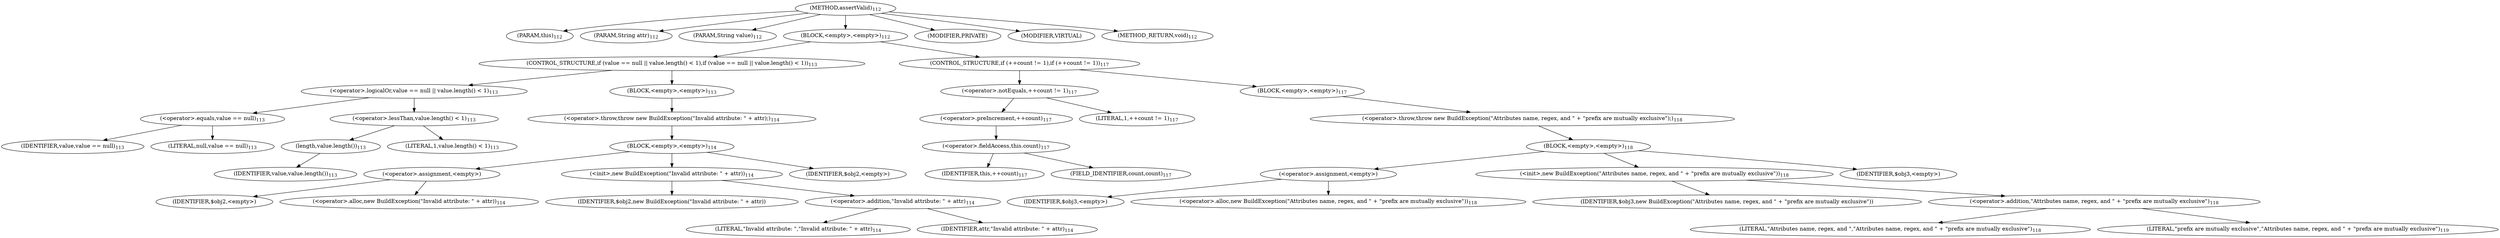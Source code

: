digraph "assertValid" {  
"200" [label = <(METHOD,assertValid)<SUB>112</SUB>> ]
"201" [label = <(PARAM,this)<SUB>112</SUB>> ]
"202" [label = <(PARAM,String attr)<SUB>112</SUB>> ]
"203" [label = <(PARAM,String value)<SUB>112</SUB>> ]
"204" [label = <(BLOCK,&lt;empty&gt;,&lt;empty&gt;)<SUB>112</SUB>> ]
"205" [label = <(CONTROL_STRUCTURE,if (value == null || value.length() &lt; 1),if (value == null || value.length() &lt; 1))<SUB>113</SUB>> ]
"206" [label = <(&lt;operator&gt;.logicalOr,value == null || value.length() &lt; 1)<SUB>113</SUB>> ]
"207" [label = <(&lt;operator&gt;.equals,value == null)<SUB>113</SUB>> ]
"208" [label = <(IDENTIFIER,value,value == null)<SUB>113</SUB>> ]
"209" [label = <(LITERAL,null,value == null)<SUB>113</SUB>> ]
"210" [label = <(&lt;operator&gt;.lessThan,value.length() &lt; 1)<SUB>113</SUB>> ]
"211" [label = <(length,value.length())<SUB>113</SUB>> ]
"212" [label = <(IDENTIFIER,value,value.length())<SUB>113</SUB>> ]
"213" [label = <(LITERAL,1,value.length() &lt; 1)<SUB>113</SUB>> ]
"214" [label = <(BLOCK,&lt;empty&gt;,&lt;empty&gt;)<SUB>113</SUB>> ]
"215" [label = <(&lt;operator&gt;.throw,throw new BuildException(&quot;Invalid attribute: &quot; + attr);)<SUB>114</SUB>> ]
"216" [label = <(BLOCK,&lt;empty&gt;,&lt;empty&gt;)<SUB>114</SUB>> ]
"217" [label = <(&lt;operator&gt;.assignment,&lt;empty&gt;)> ]
"218" [label = <(IDENTIFIER,$obj2,&lt;empty&gt;)> ]
"219" [label = <(&lt;operator&gt;.alloc,new BuildException(&quot;Invalid attribute: &quot; + attr))<SUB>114</SUB>> ]
"220" [label = <(&lt;init&gt;,new BuildException(&quot;Invalid attribute: &quot; + attr))<SUB>114</SUB>> ]
"221" [label = <(IDENTIFIER,$obj2,new BuildException(&quot;Invalid attribute: &quot; + attr))> ]
"222" [label = <(&lt;operator&gt;.addition,&quot;Invalid attribute: &quot; + attr)<SUB>114</SUB>> ]
"223" [label = <(LITERAL,&quot;Invalid attribute: &quot;,&quot;Invalid attribute: &quot; + attr)<SUB>114</SUB>> ]
"224" [label = <(IDENTIFIER,attr,&quot;Invalid attribute: &quot; + attr)<SUB>114</SUB>> ]
"225" [label = <(IDENTIFIER,$obj2,&lt;empty&gt;)> ]
"226" [label = <(CONTROL_STRUCTURE,if (++count != 1),if (++count != 1))<SUB>117</SUB>> ]
"227" [label = <(&lt;operator&gt;.notEquals,++count != 1)<SUB>117</SUB>> ]
"228" [label = <(&lt;operator&gt;.preIncrement,++count)<SUB>117</SUB>> ]
"229" [label = <(&lt;operator&gt;.fieldAccess,this.count)<SUB>117</SUB>> ]
"230" [label = <(IDENTIFIER,this,++count)<SUB>117</SUB>> ]
"231" [label = <(FIELD_IDENTIFIER,count,count)<SUB>117</SUB>> ]
"232" [label = <(LITERAL,1,++count != 1)<SUB>117</SUB>> ]
"233" [label = <(BLOCK,&lt;empty&gt;,&lt;empty&gt;)<SUB>117</SUB>> ]
"234" [label = <(&lt;operator&gt;.throw,throw new BuildException(&quot;Attributes name, regex, and &quot; + &quot;prefix are mutually exclusive&quot;);)<SUB>118</SUB>> ]
"235" [label = <(BLOCK,&lt;empty&gt;,&lt;empty&gt;)<SUB>118</SUB>> ]
"236" [label = <(&lt;operator&gt;.assignment,&lt;empty&gt;)> ]
"237" [label = <(IDENTIFIER,$obj3,&lt;empty&gt;)> ]
"238" [label = <(&lt;operator&gt;.alloc,new BuildException(&quot;Attributes name, regex, and &quot; + &quot;prefix are mutually exclusive&quot;))<SUB>118</SUB>> ]
"239" [label = <(&lt;init&gt;,new BuildException(&quot;Attributes name, regex, and &quot; + &quot;prefix are mutually exclusive&quot;))<SUB>118</SUB>> ]
"240" [label = <(IDENTIFIER,$obj3,new BuildException(&quot;Attributes name, regex, and &quot; + &quot;prefix are mutually exclusive&quot;))> ]
"241" [label = <(&lt;operator&gt;.addition,&quot;Attributes name, regex, and &quot; + &quot;prefix are mutually exclusive&quot;)<SUB>118</SUB>> ]
"242" [label = <(LITERAL,&quot;Attributes name, regex, and &quot;,&quot;Attributes name, regex, and &quot; + &quot;prefix are mutually exclusive&quot;)<SUB>118</SUB>> ]
"243" [label = <(LITERAL,&quot;prefix are mutually exclusive&quot;,&quot;Attributes name, regex, and &quot; + &quot;prefix are mutually exclusive&quot;)<SUB>119</SUB>> ]
"244" [label = <(IDENTIFIER,$obj3,&lt;empty&gt;)> ]
"245" [label = <(MODIFIER,PRIVATE)> ]
"246" [label = <(MODIFIER,VIRTUAL)> ]
"247" [label = <(METHOD_RETURN,void)<SUB>112</SUB>> ]
  "200" -> "201" 
  "200" -> "202" 
  "200" -> "203" 
  "200" -> "204" 
  "200" -> "245" 
  "200" -> "246" 
  "200" -> "247" 
  "204" -> "205" 
  "204" -> "226" 
  "205" -> "206" 
  "205" -> "214" 
  "206" -> "207" 
  "206" -> "210" 
  "207" -> "208" 
  "207" -> "209" 
  "210" -> "211" 
  "210" -> "213" 
  "211" -> "212" 
  "214" -> "215" 
  "215" -> "216" 
  "216" -> "217" 
  "216" -> "220" 
  "216" -> "225" 
  "217" -> "218" 
  "217" -> "219" 
  "220" -> "221" 
  "220" -> "222" 
  "222" -> "223" 
  "222" -> "224" 
  "226" -> "227" 
  "226" -> "233" 
  "227" -> "228" 
  "227" -> "232" 
  "228" -> "229" 
  "229" -> "230" 
  "229" -> "231" 
  "233" -> "234" 
  "234" -> "235" 
  "235" -> "236" 
  "235" -> "239" 
  "235" -> "244" 
  "236" -> "237" 
  "236" -> "238" 
  "239" -> "240" 
  "239" -> "241" 
  "241" -> "242" 
  "241" -> "243" 
}
